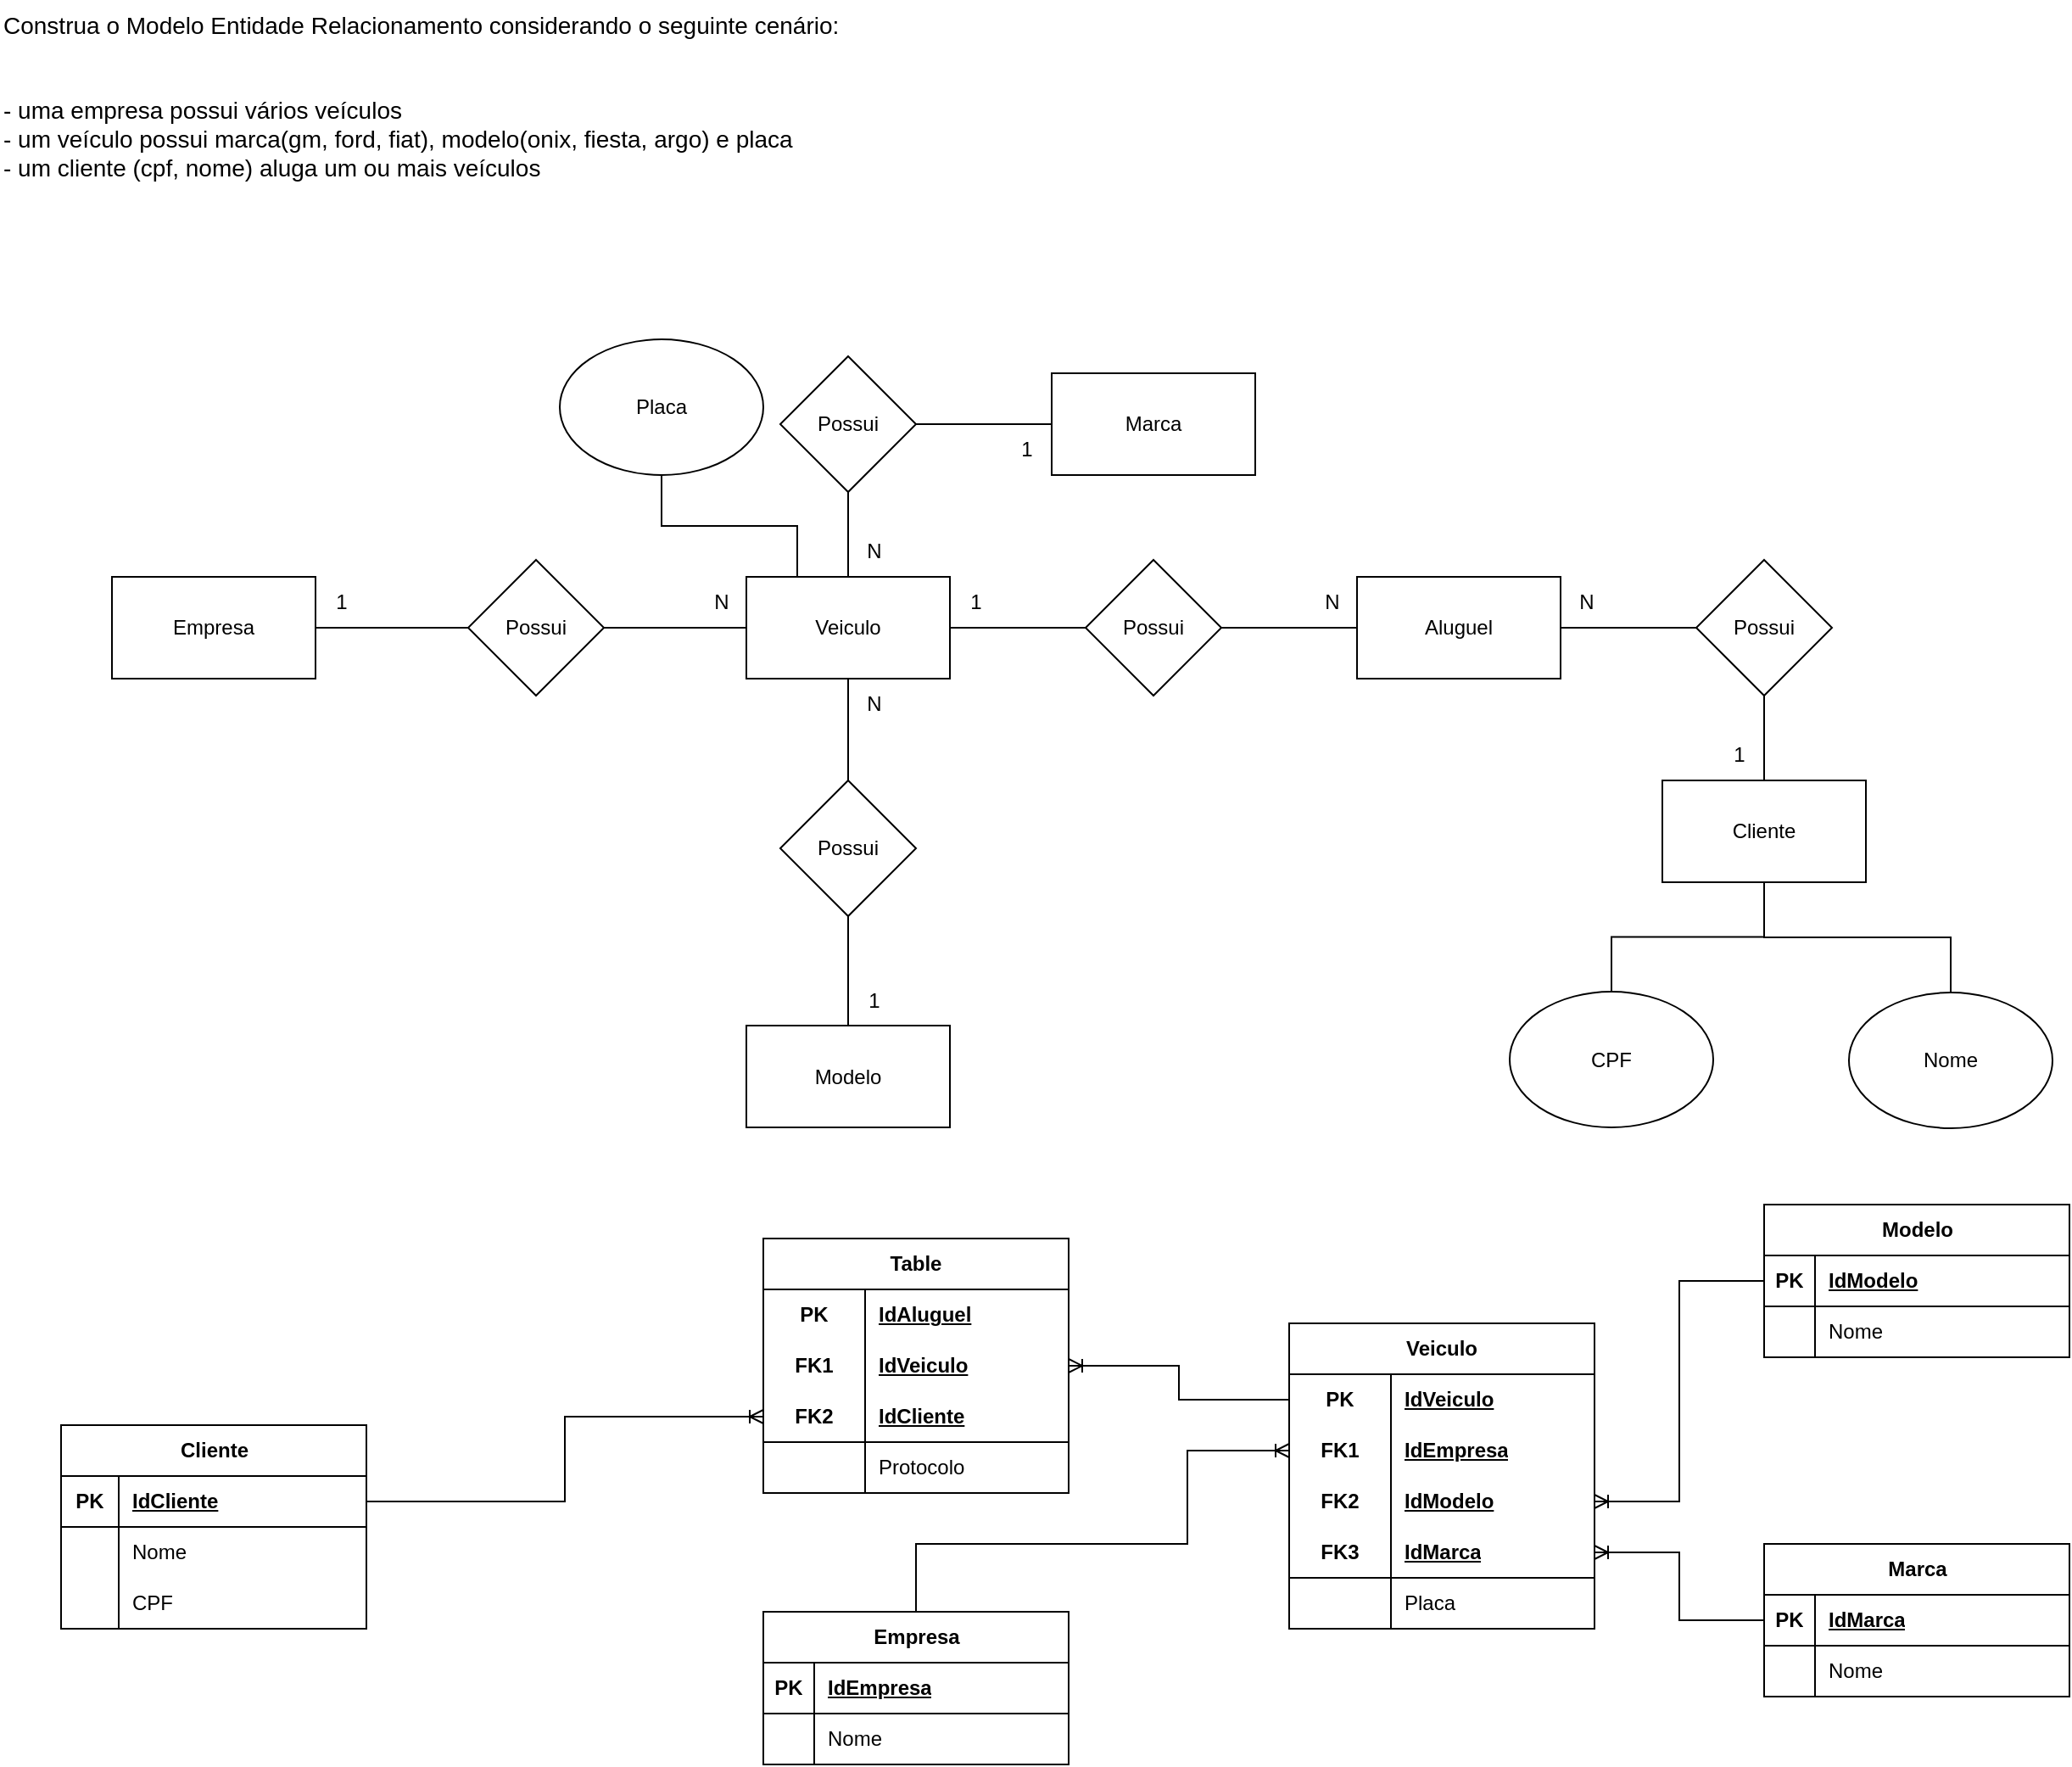 <mxfile version="21.6.6" type="github">
  <diagram name="Página-1" id="wVzdyIbSiQ31X1tVy1P3">
    <mxGraphModel dx="1187" dy="684" grid="1" gridSize="10" guides="1" tooltips="1" connect="1" arrows="1" fold="1" page="1" pageScale="1" pageWidth="827" pageHeight="1169" math="0" shadow="0">
      <root>
        <mxCell id="0" />
        <mxCell id="1" parent="0" />
        <mxCell id="xqMYWfbBN8fXqlEZE_Ib-1" value="Construa o Modelo Entidade Relacionamento considerando o seguinte cenário:&#xa;&#xa;&#xa;- uma empresa possui vários veículos&#xa;- um veículo possui marca(gm, ford, fiat), modelo(onix, fiesta, argo) e placa&#xa;- um cliente (cpf, nome) aluga um ou mais veículos" style="text;whiteSpace=wrap;fontSize=14;" parent="1" vertex="1">
          <mxGeometry width="710" height="120" as="geometry" />
        </mxCell>
        <mxCell id="xqMYWfbBN8fXqlEZE_Ib-30" style="edgeStyle=orthogonalEdgeStyle;rounded=0;orthogonalLoop=1;jettySize=auto;html=1;entryX=0;entryY=0.5;entryDx=0;entryDy=0;endArrow=none;endFill=0;" parent="1" source="xqMYWfbBN8fXqlEZE_Ib-2" target="xqMYWfbBN8fXqlEZE_Ib-14" edge="1">
          <mxGeometry relative="1" as="geometry" />
        </mxCell>
        <mxCell id="xqMYWfbBN8fXqlEZE_Ib-2" value="Aluguel" style="rounded=0;whiteSpace=wrap;html=1;" parent="1" vertex="1">
          <mxGeometry x="800" y="340" width="120" height="60" as="geometry" />
        </mxCell>
        <mxCell id="xqMYWfbBN8fXqlEZE_Ib-28" style="edgeStyle=orthogonalEdgeStyle;rounded=0;orthogonalLoop=1;jettySize=auto;html=1;entryX=0.5;entryY=1;entryDx=0;entryDy=0;endArrow=none;endFill=0;" parent="1" source="xqMYWfbBN8fXqlEZE_Ib-3" target="xqMYWfbBN8fXqlEZE_Ib-16" edge="1">
          <mxGeometry relative="1" as="geometry" />
        </mxCell>
        <mxCell id="xqMYWfbBN8fXqlEZE_Ib-3" value="Modelo" style="rounded=0;whiteSpace=wrap;html=1;" parent="1" vertex="1">
          <mxGeometry x="440" y="604.5" width="120" height="60" as="geometry" />
        </mxCell>
        <mxCell id="xqMYWfbBN8fXqlEZE_Ib-31" style="edgeStyle=orthogonalEdgeStyle;rounded=0;orthogonalLoop=1;jettySize=auto;html=1;entryX=0.5;entryY=1;entryDx=0;entryDy=0;endArrow=none;endFill=0;" parent="1" source="xqMYWfbBN8fXqlEZE_Ib-4" target="xqMYWfbBN8fXqlEZE_Ib-14" edge="1">
          <mxGeometry relative="1" as="geometry" />
        </mxCell>
        <mxCell id="xqMYWfbBN8fXqlEZE_Ib-4" value="Cliente" style="rounded=0;whiteSpace=wrap;html=1;" parent="1" vertex="1">
          <mxGeometry x="980" y="460" width="120" height="60" as="geometry" />
        </mxCell>
        <mxCell id="xqMYWfbBN8fXqlEZE_Ib-22" style="edgeStyle=orthogonalEdgeStyle;rounded=0;orthogonalLoop=1;jettySize=auto;html=1;entryX=0.5;entryY=1;entryDx=0;entryDy=0;endArrow=none;endFill=0;" parent="1" source="xqMYWfbBN8fXqlEZE_Ib-5" target="xqMYWfbBN8fXqlEZE_Ib-17" edge="1">
          <mxGeometry relative="1" as="geometry">
            <Array as="points">
              <mxPoint x="470" y="310" />
              <mxPoint x="390" y="310" />
            </Array>
          </mxGeometry>
        </mxCell>
        <mxCell id="xqMYWfbBN8fXqlEZE_Ib-23" style="edgeStyle=orthogonalEdgeStyle;rounded=0;orthogonalLoop=1;jettySize=auto;html=1;entryX=0.5;entryY=1;entryDx=0;entryDy=0;endArrow=none;endFill=0;" parent="1" source="xqMYWfbBN8fXqlEZE_Ib-5" target="xqMYWfbBN8fXqlEZE_Ib-13" edge="1">
          <mxGeometry relative="1" as="geometry" />
        </mxCell>
        <mxCell id="xqMYWfbBN8fXqlEZE_Ib-25" style="edgeStyle=orthogonalEdgeStyle;rounded=0;orthogonalLoop=1;jettySize=auto;html=1;entryX=0;entryY=0.5;entryDx=0;entryDy=0;endArrow=none;endFill=0;" parent="1" source="xqMYWfbBN8fXqlEZE_Ib-5" target="xqMYWfbBN8fXqlEZE_Ib-12" edge="1">
          <mxGeometry relative="1" as="geometry" />
        </mxCell>
        <mxCell id="xqMYWfbBN8fXqlEZE_Ib-5" value="Veiculo" style="rounded=0;whiteSpace=wrap;html=1;" parent="1" vertex="1">
          <mxGeometry x="440" y="340" width="120" height="60" as="geometry" />
        </mxCell>
        <mxCell id="xqMYWfbBN8fXqlEZE_Ib-6" value="Marca" style="rounded=0;whiteSpace=wrap;html=1;" parent="1" vertex="1">
          <mxGeometry x="620" y="220" width="120" height="60" as="geometry" />
        </mxCell>
        <mxCell id="xqMYWfbBN8fXqlEZE_Ib-21" style="edgeStyle=orthogonalEdgeStyle;rounded=0;orthogonalLoop=1;jettySize=auto;html=1;entryX=0;entryY=0.5;entryDx=0;entryDy=0;endArrow=none;endFill=0;" parent="1" source="xqMYWfbBN8fXqlEZE_Ib-7" target="xqMYWfbBN8fXqlEZE_Ib-15" edge="1">
          <mxGeometry relative="1" as="geometry" />
        </mxCell>
        <mxCell id="xqMYWfbBN8fXqlEZE_Ib-7" value="Empresa" style="rounded=0;whiteSpace=wrap;html=1;" parent="1" vertex="1">
          <mxGeometry x="66" y="340" width="120" height="60" as="geometry" />
        </mxCell>
        <mxCell id="xqMYWfbBN8fXqlEZE_Ib-29" style="edgeStyle=orthogonalEdgeStyle;rounded=0;orthogonalLoop=1;jettySize=auto;html=1;entryX=0;entryY=0.5;entryDx=0;entryDy=0;endArrow=none;endFill=0;" parent="1" source="xqMYWfbBN8fXqlEZE_Ib-12" target="xqMYWfbBN8fXqlEZE_Ib-2" edge="1">
          <mxGeometry relative="1" as="geometry" />
        </mxCell>
        <mxCell id="xqMYWfbBN8fXqlEZE_Ib-12" value="Possui" style="rhombus;whiteSpace=wrap;html=1;" parent="1" vertex="1">
          <mxGeometry x="640" y="330" width="80" height="80" as="geometry" />
        </mxCell>
        <mxCell id="xqMYWfbBN8fXqlEZE_Ib-41" style="edgeStyle=orthogonalEdgeStyle;rounded=0;orthogonalLoop=1;jettySize=auto;html=1;entryX=0;entryY=0.5;entryDx=0;entryDy=0;endArrow=none;endFill=0;" parent="1" source="xqMYWfbBN8fXqlEZE_Ib-13" target="xqMYWfbBN8fXqlEZE_Ib-6" edge="1">
          <mxGeometry relative="1" as="geometry" />
        </mxCell>
        <mxCell id="xqMYWfbBN8fXqlEZE_Ib-13" value="Possui" style="rhombus;whiteSpace=wrap;html=1;" parent="1" vertex="1">
          <mxGeometry x="460" y="210" width="80" height="80" as="geometry" />
        </mxCell>
        <mxCell id="xqMYWfbBN8fXqlEZE_Ib-14" value="Possui" style="rhombus;whiteSpace=wrap;html=1;" parent="1" vertex="1">
          <mxGeometry x="1000" y="330" width="80" height="80" as="geometry" />
        </mxCell>
        <mxCell id="xqMYWfbBN8fXqlEZE_Ib-24" style="edgeStyle=orthogonalEdgeStyle;rounded=0;orthogonalLoop=1;jettySize=auto;html=1;entryX=0;entryY=0.5;entryDx=0;entryDy=0;endArrow=none;endFill=0;" parent="1" source="xqMYWfbBN8fXqlEZE_Ib-15" target="xqMYWfbBN8fXqlEZE_Ib-5" edge="1">
          <mxGeometry relative="1" as="geometry" />
        </mxCell>
        <mxCell id="xqMYWfbBN8fXqlEZE_Ib-15" value="Possui" style="rhombus;whiteSpace=wrap;html=1;" parent="1" vertex="1">
          <mxGeometry x="276" y="330" width="80" height="80" as="geometry" />
        </mxCell>
        <mxCell id="xqMYWfbBN8fXqlEZE_Ib-27" style="edgeStyle=orthogonalEdgeStyle;rounded=0;orthogonalLoop=1;jettySize=auto;html=1;entryX=0.5;entryY=1;entryDx=0;entryDy=0;endArrow=none;endFill=0;" parent="1" source="xqMYWfbBN8fXqlEZE_Ib-16" target="xqMYWfbBN8fXqlEZE_Ib-5" edge="1">
          <mxGeometry relative="1" as="geometry" />
        </mxCell>
        <mxCell id="xqMYWfbBN8fXqlEZE_Ib-16" value="Possui" style="rhombus;whiteSpace=wrap;html=1;" parent="1" vertex="1">
          <mxGeometry x="460" y="460" width="80" height="80" as="geometry" />
        </mxCell>
        <mxCell id="xqMYWfbBN8fXqlEZE_Ib-17" value="Placa" style="ellipse;whiteSpace=wrap;html=1;" parent="1" vertex="1">
          <mxGeometry x="330" y="200" width="120" height="80" as="geometry" />
        </mxCell>
        <mxCell id="xqMYWfbBN8fXqlEZE_Ib-32" style="edgeStyle=orthogonalEdgeStyle;rounded=0;orthogonalLoop=1;jettySize=auto;html=1;entryX=0.5;entryY=1;entryDx=0;entryDy=0;endArrow=none;endFill=0;" parent="1" source="xqMYWfbBN8fXqlEZE_Ib-18" target="xqMYWfbBN8fXqlEZE_Ib-4" edge="1">
          <mxGeometry relative="1" as="geometry" />
        </mxCell>
        <mxCell id="xqMYWfbBN8fXqlEZE_Ib-18" value="CPF" style="ellipse;whiteSpace=wrap;html=1;" parent="1" vertex="1">
          <mxGeometry x="890" y="584.5" width="120" height="80" as="geometry" />
        </mxCell>
        <mxCell id="xqMYWfbBN8fXqlEZE_Ib-33" style="edgeStyle=orthogonalEdgeStyle;rounded=0;orthogonalLoop=1;jettySize=auto;html=1;entryX=0.5;entryY=1;entryDx=0;entryDy=0;endArrow=none;endFill=0;" parent="1" source="xqMYWfbBN8fXqlEZE_Ib-19" target="xqMYWfbBN8fXqlEZE_Ib-4" edge="1">
          <mxGeometry relative="1" as="geometry" />
        </mxCell>
        <mxCell id="xqMYWfbBN8fXqlEZE_Ib-19" value="Nome" style="ellipse;whiteSpace=wrap;html=1;" parent="1" vertex="1">
          <mxGeometry x="1090" y="585" width="120" height="80" as="geometry" />
        </mxCell>
        <mxCell id="xqMYWfbBN8fXqlEZE_Ib-34" value="1" style="text;html=1;align=center;verticalAlign=middle;resizable=0;points=[];autosize=1;strokeColor=none;fillColor=none;" parent="1" vertex="1">
          <mxGeometry x="500" y="574.5" width="30" height="30" as="geometry" />
        </mxCell>
        <mxCell id="xqMYWfbBN8fXqlEZE_Ib-35" value="N" style="text;html=1;align=center;verticalAlign=middle;resizable=0;points=[];autosize=1;strokeColor=none;fillColor=none;" parent="1" vertex="1">
          <mxGeometry x="500" y="400" width="30" height="30" as="geometry" />
        </mxCell>
        <mxCell id="xqMYWfbBN8fXqlEZE_Ib-36" value="1" style="text;html=1;align=center;verticalAlign=middle;resizable=0;points=[];autosize=1;strokeColor=none;fillColor=none;" parent="1" vertex="1">
          <mxGeometry x="186" y="340" width="30" height="30" as="geometry" />
        </mxCell>
        <mxCell id="xqMYWfbBN8fXqlEZE_Ib-37" value="N" style="text;html=1;align=center;verticalAlign=middle;resizable=0;points=[];autosize=1;strokeColor=none;fillColor=none;" parent="1" vertex="1">
          <mxGeometry x="410" y="340" width="30" height="30" as="geometry" />
        </mxCell>
        <mxCell id="xqMYWfbBN8fXqlEZE_Ib-39" value="1" style="text;html=1;align=center;verticalAlign=middle;resizable=0;points=[];autosize=1;strokeColor=none;fillColor=none;" parent="1" vertex="1">
          <mxGeometry x="560" y="340" width="30" height="30" as="geometry" />
        </mxCell>
        <mxCell id="xqMYWfbBN8fXqlEZE_Ib-40" value="N" style="text;html=1;align=center;verticalAlign=middle;resizable=0;points=[];autosize=1;strokeColor=none;fillColor=none;" parent="1" vertex="1">
          <mxGeometry x="500" y="310" width="30" height="30" as="geometry" />
        </mxCell>
        <mxCell id="xqMYWfbBN8fXqlEZE_Ib-42" value="1" style="text;html=1;align=center;verticalAlign=middle;resizable=0;points=[];autosize=1;strokeColor=none;fillColor=none;" parent="1" vertex="1">
          <mxGeometry x="590" y="250" width="30" height="30" as="geometry" />
        </mxCell>
        <mxCell id="xqMYWfbBN8fXqlEZE_Ib-43" value="N" style="text;html=1;align=center;verticalAlign=middle;resizable=0;points=[];autosize=1;strokeColor=none;fillColor=none;" parent="1" vertex="1">
          <mxGeometry x="770" y="340" width="30" height="30" as="geometry" />
        </mxCell>
        <mxCell id="xqMYWfbBN8fXqlEZE_Ib-44" value="N" style="text;html=1;align=center;verticalAlign=middle;resizable=0;points=[];autosize=1;strokeColor=none;fillColor=none;" parent="1" vertex="1">
          <mxGeometry x="920" y="340" width="30" height="30" as="geometry" />
        </mxCell>
        <mxCell id="xqMYWfbBN8fXqlEZE_Ib-45" value="1" style="text;html=1;align=center;verticalAlign=middle;resizable=0;points=[];autosize=1;strokeColor=none;fillColor=none;" parent="1" vertex="1">
          <mxGeometry x="1010" y="430" width="30" height="30" as="geometry" />
        </mxCell>
        <mxCell id="3q7GxCGgENg9ZyFR4PIP-1" value="Cliente" style="shape=table;startSize=30;container=1;collapsible=1;childLayout=tableLayout;fixedRows=1;rowLines=0;fontStyle=1;align=center;resizeLast=1;html=1;" vertex="1" parent="1">
          <mxGeometry x="36" y="840" width="180" height="120" as="geometry" />
        </mxCell>
        <mxCell id="3q7GxCGgENg9ZyFR4PIP-2" value="" style="shape=tableRow;horizontal=0;startSize=0;swimlaneHead=0;swimlaneBody=0;fillColor=none;collapsible=0;dropTarget=0;points=[[0,0.5],[1,0.5]];portConstraint=eastwest;top=0;left=0;right=0;bottom=1;" vertex="1" parent="3q7GxCGgENg9ZyFR4PIP-1">
          <mxGeometry y="30" width="180" height="30" as="geometry" />
        </mxCell>
        <mxCell id="3q7GxCGgENg9ZyFR4PIP-3" value="PK" style="shape=partialRectangle;connectable=0;fillColor=none;top=0;left=0;bottom=0;right=0;fontStyle=1;overflow=hidden;whiteSpace=wrap;html=1;" vertex="1" parent="3q7GxCGgENg9ZyFR4PIP-2">
          <mxGeometry width="34" height="30" as="geometry">
            <mxRectangle width="34" height="30" as="alternateBounds" />
          </mxGeometry>
        </mxCell>
        <mxCell id="3q7GxCGgENg9ZyFR4PIP-4" value="IdCliente" style="shape=partialRectangle;connectable=0;fillColor=none;top=0;left=0;bottom=0;right=0;align=left;spacingLeft=6;fontStyle=5;overflow=hidden;whiteSpace=wrap;html=1;" vertex="1" parent="3q7GxCGgENg9ZyFR4PIP-2">
          <mxGeometry x="34" width="146" height="30" as="geometry">
            <mxRectangle width="146" height="30" as="alternateBounds" />
          </mxGeometry>
        </mxCell>
        <mxCell id="3q7GxCGgENg9ZyFR4PIP-5" value="" style="shape=tableRow;horizontal=0;startSize=0;swimlaneHead=0;swimlaneBody=0;fillColor=none;collapsible=0;dropTarget=0;points=[[0,0.5],[1,0.5]];portConstraint=eastwest;top=0;left=0;right=0;bottom=0;" vertex="1" parent="3q7GxCGgENg9ZyFR4PIP-1">
          <mxGeometry y="60" width="180" height="30" as="geometry" />
        </mxCell>
        <mxCell id="3q7GxCGgENg9ZyFR4PIP-6" value="" style="shape=partialRectangle;connectable=0;fillColor=none;top=0;left=0;bottom=0;right=0;editable=1;overflow=hidden;whiteSpace=wrap;html=1;" vertex="1" parent="3q7GxCGgENg9ZyFR4PIP-5">
          <mxGeometry width="34" height="30" as="geometry">
            <mxRectangle width="34" height="30" as="alternateBounds" />
          </mxGeometry>
        </mxCell>
        <mxCell id="3q7GxCGgENg9ZyFR4PIP-7" value="Nome" style="shape=partialRectangle;connectable=0;fillColor=none;top=0;left=0;bottom=0;right=0;align=left;spacingLeft=6;overflow=hidden;whiteSpace=wrap;html=1;" vertex="1" parent="3q7GxCGgENg9ZyFR4PIP-5">
          <mxGeometry x="34" width="146" height="30" as="geometry">
            <mxRectangle width="146" height="30" as="alternateBounds" />
          </mxGeometry>
        </mxCell>
        <mxCell id="3q7GxCGgENg9ZyFR4PIP-8" value="" style="shape=tableRow;horizontal=0;startSize=0;swimlaneHead=0;swimlaneBody=0;fillColor=none;collapsible=0;dropTarget=0;points=[[0,0.5],[1,0.5]];portConstraint=eastwest;top=0;left=0;right=0;bottom=0;" vertex="1" parent="3q7GxCGgENg9ZyFR4PIP-1">
          <mxGeometry y="90" width="180" height="30" as="geometry" />
        </mxCell>
        <mxCell id="3q7GxCGgENg9ZyFR4PIP-9" value="" style="shape=partialRectangle;connectable=0;fillColor=none;top=0;left=0;bottom=0;right=0;editable=1;overflow=hidden;whiteSpace=wrap;html=1;" vertex="1" parent="3q7GxCGgENg9ZyFR4PIP-8">
          <mxGeometry width="34" height="30" as="geometry">
            <mxRectangle width="34" height="30" as="alternateBounds" />
          </mxGeometry>
        </mxCell>
        <mxCell id="3q7GxCGgENg9ZyFR4PIP-10" value="CPF" style="shape=partialRectangle;connectable=0;fillColor=none;top=0;left=0;bottom=0;right=0;align=left;spacingLeft=6;overflow=hidden;whiteSpace=wrap;html=1;" vertex="1" parent="3q7GxCGgENg9ZyFR4PIP-8">
          <mxGeometry x="34" width="146" height="30" as="geometry">
            <mxRectangle width="146" height="30" as="alternateBounds" />
          </mxGeometry>
        </mxCell>
        <mxCell id="3q7GxCGgENg9ZyFR4PIP-14" value="Table" style="shape=table;startSize=30;container=1;collapsible=1;childLayout=tableLayout;fixedRows=1;rowLines=0;fontStyle=1;align=center;resizeLast=1;html=1;whiteSpace=wrap;" vertex="1" parent="1">
          <mxGeometry x="450" y="730" width="180" height="150.0" as="geometry" />
        </mxCell>
        <mxCell id="3q7GxCGgENg9ZyFR4PIP-60" style="shape=tableRow;horizontal=0;startSize=0;swimlaneHead=0;swimlaneBody=0;fillColor=none;collapsible=0;dropTarget=0;points=[[0,0.5],[1,0.5]];portConstraint=eastwest;top=0;left=0;right=0;bottom=0;html=1;" vertex="1" parent="3q7GxCGgENg9ZyFR4PIP-14">
          <mxGeometry y="30" width="180" height="30" as="geometry" />
        </mxCell>
        <mxCell id="3q7GxCGgENg9ZyFR4PIP-61" value="PK" style="shape=partialRectangle;connectable=0;fillColor=none;top=0;left=0;bottom=0;right=0;fontStyle=1;overflow=hidden;html=1;whiteSpace=wrap;" vertex="1" parent="3q7GxCGgENg9ZyFR4PIP-60">
          <mxGeometry width="60" height="30" as="geometry">
            <mxRectangle width="60" height="30" as="alternateBounds" />
          </mxGeometry>
        </mxCell>
        <mxCell id="3q7GxCGgENg9ZyFR4PIP-62" value="IdAluguel" style="shape=partialRectangle;connectable=0;fillColor=none;top=0;left=0;bottom=0;right=0;align=left;spacingLeft=6;fontStyle=5;overflow=hidden;html=1;whiteSpace=wrap;" vertex="1" parent="3q7GxCGgENg9ZyFR4PIP-60">
          <mxGeometry x="60" width="120" height="30" as="geometry">
            <mxRectangle width="120" height="30" as="alternateBounds" />
          </mxGeometry>
        </mxCell>
        <mxCell id="3q7GxCGgENg9ZyFR4PIP-15" value="" style="shape=tableRow;horizontal=0;startSize=0;swimlaneHead=0;swimlaneBody=0;fillColor=none;collapsible=0;dropTarget=0;points=[[0,0.5],[1,0.5]];portConstraint=eastwest;top=0;left=0;right=0;bottom=0;html=1;" vertex="1" parent="3q7GxCGgENg9ZyFR4PIP-14">
          <mxGeometry y="60" width="180" height="30" as="geometry" />
        </mxCell>
        <mxCell id="3q7GxCGgENg9ZyFR4PIP-16" value="FK1" style="shape=partialRectangle;connectable=0;fillColor=none;top=0;left=0;bottom=0;right=0;fontStyle=1;overflow=hidden;html=1;whiteSpace=wrap;" vertex="1" parent="3q7GxCGgENg9ZyFR4PIP-15">
          <mxGeometry width="60" height="30" as="geometry">
            <mxRectangle width="60" height="30" as="alternateBounds" />
          </mxGeometry>
        </mxCell>
        <mxCell id="3q7GxCGgENg9ZyFR4PIP-17" value="IdVeiculo" style="shape=partialRectangle;connectable=0;fillColor=none;top=0;left=0;bottom=0;right=0;align=left;spacingLeft=6;fontStyle=5;overflow=hidden;html=1;whiteSpace=wrap;" vertex="1" parent="3q7GxCGgENg9ZyFR4PIP-15">
          <mxGeometry x="60" width="120" height="30" as="geometry">
            <mxRectangle width="120" height="30" as="alternateBounds" />
          </mxGeometry>
        </mxCell>
        <mxCell id="3q7GxCGgENg9ZyFR4PIP-18" value="" style="shape=tableRow;horizontal=0;startSize=0;swimlaneHead=0;swimlaneBody=0;fillColor=none;collapsible=0;dropTarget=0;points=[[0,0.5],[1,0.5]];portConstraint=eastwest;top=0;left=0;right=0;bottom=1;html=1;" vertex="1" parent="3q7GxCGgENg9ZyFR4PIP-14">
          <mxGeometry y="90" width="180" height="30" as="geometry" />
        </mxCell>
        <mxCell id="3q7GxCGgENg9ZyFR4PIP-19" value="FK2" style="shape=partialRectangle;connectable=0;fillColor=none;top=0;left=0;bottom=0;right=0;fontStyle=1;overflow=hidden;html=1;whiteSpace=wrap;" vertex="1" parent="3q7GxCGgENg9ZyFR4PIP-18">
          <mxGeometry width="60" height="30" as="geometry">
            <mxRectangle width="60" height="30" as="alternateBounds" />
          </mxGeometry>
        </mxCell>
        <mxCell id="3q7GxCGgENg9ZyFR4PIP-20" value="IdCliente" style="shape=partialRectangle;connectable=0;fillColor=none;top=0;left=0;bottom=0;right=0;align=left;spacingLeft=6;fontStyle=5;overflow=hidden;html=1;whiteSpace=wrap;" vertex="1" parent="3q7GxCGgENg9ZyFR4PIP-18">
          <mxGeometry x="60" width="120" height="30" as="geometry">
            <mxRectangle width="120" height="30" as="alternateBounds" />
          </mxGeometry>
        </mxCell>
        <mxCell id="3q7GxCGgENg9ZyFR4PIP-21" value="" style="shape=tableRow;horizontal=0;startSize=0;swimlaneHead=0;swimlaneBody=0;fillColor=none;collapsible=0;dropTarget=0;points=[[0,0.5],[1,0.5]];portConstraint=eastwest;top=0;left=0;right=0;bottom=0;html=1;" vertex="1" parent="3q7GxCGgENg9ZyFR4PIP-14">
          <mxGeometry y="120" width="180" height="30" as="geometry" />
        </mxCell>
        <mxCell id="3q7GxCGgENg9ZyFR4PIP-22" value="" style="shape=partialRectangle;connectable=0;fillColor=none;top=0;left=0;bottom=0;right=0;editable=1;overflow=hidden;html=1;whiteSpace=wrap;" vertex="1" parent="3q7GxCGgENg9ZyFR4PIP-21">
          <mxGeometry width="60" height="30" as="geometry">
            <mxRectangle width="60" height="30" as="alternateBounds" />
          </mxGeometry>
        </mxCell>
        <mxCell id="3q7GxCGgENg9ZyFR4PIP-23" value="Protocolo" style="shape=partialRectangle;connectable=0;fillColor=none;top=0;left=0;bottom=0;right=0;align=left;spacingLeft=6;overflow=hidden;html=1;whiteSpace=wrap;" vertex="1" parent="3q7GxCGgENg9ZyFR4PIP-21">
          <mxGeometry x="60" width="120" height="30" as="geometry">
            <mxRectangle width="120" height="30" as="alternateBounds" />
          </mxGeometry>
        </mxCell>
        <mxCell id="3q7GxCGgENg9ZyFR4PIP-63" style="edgeStyle=elbowEdgeStyle;rounded=0;orthogonalLoop=1;jettySize=auto;html=1;entryX=0;entryY=0.5;entryDx=0;entryDy=0;endArrow=ERoneToMany;endFill=0;" edge="1" parent="1" source="3q7GxCGgENg9ZyFR4PIP-2" target="3q7GxCGgENg9ZyFR4PIP-18">
          <mxGeometry relative="1" as="geometry" />
        </mxCell>
        <mxCell id="3q7GxCGgENg9ZyFR4PIP-97" style="edgeStyle=orthogonalEdgeStyle;rounded=0;orthogonalLoop=1;jettySize=auto;html=1;entryX=0;entryY=0.5;entryDx=0;entryDy=0;endArrow=ERoneToMany;endFill=0;" edge="1" parent="1" source="3q7GxCGgENg9ZyFR4PIP-64" target="3q7GxCGgENg9ZyFR4PIP-91">
          <mxGeometry relative="1" as="geometry">
            <Array as="points">
              <mxPoint x="540" y="910" />
              <mxPoint x="700" y="910" />
              <mxPoint x="700" y="855" />
            </Array>
          </mxGeometry>
        </mxCell>
        <mxCell id="3q7GxCGgENg9ZyFR4PIP-64" value="Empresa" style="shape=table;startSize=30;container=1;collapsible=1;childLayout=tableLayout;fixedRows=1;rowLines=0;fontStyle=1;align=center;resizeLast=1;html=1;" vertex="1" parent="1">
          <mxGeometry x="450" y="950" width="180" height="90.0" as="geometry" />
        </mxCell>
        <mxCell id="3q7GxCGgENg9ZyFR4PIP-65" value="" style="shape=tableRow;horizontal=0;startSize=0;swimlaneHead=0;swimlaneBody=0;fillColor=none;collapsible=0;dropTarget=0;points=[[0,0.5],[1,0.5]];portConstraint=eastwest;top=0;left=0;right=0;bottom=1;" vertex="1" parent="3q7GxCGgENg9ZyFR4PIP-64">
          <mxGeometry y="30" width="180" height="30" as="geometry" />
        </mxCell>
        <mxCell id="3q7GxCGgENg9ZyFR4PIP-66" value="PK" style="shape=partialRectangle;connectable=0;fillColor=none;top=0;left=0;bottom=0;right=0;fontStyle=1;overflow=hidden;whiteSpace=wrap;html=1;" vertex="1" parent="3q7GxCGgENg9ZyFR4PIP-65">
          <mxGeometry width="30" height="30" as="geometry">
            <mxRectangle width="30" height="30" as="alternateBounds" />
          </mxGeometry>
        </mxCell>
        <mxCell id="3q7GxCGgENg9ZyFR4PIP-67" value="IdEmpresa" style="shape=partialRectangle;connectable=0;fillColor=none;top=0;left=0;bottom=0;right=0;align=left;spacingLeft=6;fontStyle=5;overflow=hidden;whiteSpace=wrap;html=1;" vertex="1" parent="3q7GxCGgENg9ZyFR4PIP-65">
          <mxGeometry x="30" width="150" height="30" as="geometry">
            <mxRectangle width="150" height="30" as="alternateBounds" />
          </mxGeometry>
        </mxCell>
        <mxCell id="3q7GxCGgENg9ZyFR4PIP-68" value="" style="shape=tableRow;horizontal=0;startSize=0;swimlaneHead=0;swimlaneBody=0;fillColor=none;collapsible=0;dropTarget=0;points=[[0,0.5],[1,0.5]];portConstraint=eastwest;top=0;left=0;right=0;bottom=0;" vertex="1" parent="3q7GxCGgENg9ZyFR4PIP-64">
          <mxGeometry y="60" width="180" height="30" as="geometry" />
        </mxCell>
        <mxCell id="3q7GxCGgENg9ZyFR4PIP-69" value="" style="shape=partialRectangle;connectable=0;fillColor=none;top=0;left=0;bottom=0;right=0;editable=1;overflow=hidden;whiteSpace=wrap;html=1;" vertex="1" parent="3q7GxCGgENg9ZyFR4PIP-68">
          <mxGeometry width="30" height="30" as="geometry">
            <mxRectangle width="30" height="30" as="alternateBounds" />
          </mxGeometry>
        </mxCell>
        <mxCell id="3q7GxCGgENg9ZyFR4PIP-70" value="Nome" style="shape=partialRectangle;connectable=0;fillColor=none;top=0;left=0;bottom=0;right=0;align=left;spacingLeft=6;overflow=hidden;whiteSpace=wrap;html=1;" vertex="1" parent="3q7GxCGgENg9ZyFR4PIP-68">
          <mxGeometry x="30" width="150" height="30" as="geometry">
            <mxRectangle width="150" height="30" as="alternateBounds" />
          </mxGeometry>
        </mxCell>
        <mxCell id="3q7GxCGgENg9ZyFR4PIP-78" value="Veiculo" style="shape=table;startSize=30;container=1;collapsible=1;childLayout=tableLayout;fixedRows=1;rowLines=0;fontStyle=1;align=center;resizeLast=1;html=1;whiteSpace=wrap;" vertex="1" parent="1">
          <mxGeometry x="760" y="780" width="180" height="180" as="geometry" />
        </mxCell>
        <mxCell id="3q7GxCGgENg9ZyFR4PIP-94" style="shape=tableRow;horizontal=0;startSize=0;swimlaneHead=0;swimlaneBody=0;fillColor=none;collapsible=0;dropTarget=0;points=[[0,0.5],[1,0.5]];portConstraint=eastwest;top=0;left=0;right=0;bottom=0;html=1;" vertex="1" parent="3q7GxCGgENg9ZyFR4PIP-78">
          <mxGeometry y="30" width="180" height="30" as="geometry" />
        </mxCell>
        <mxCell id="3q7GxCGgENg9ZyFR4PIP-95" value="PK" style="shape=partialRectangle;connectable=0;fillColor=none;top=0;left=0;bottom=0;right=0;fontStyle=1;overflow=hidden;html=1;whiteSpace=wrap;" vertex="1" parent="3q7GxCGgENg9ZyFR4PIP-94">
          <mxGeometry width="60" height="30" as="geometry">
            <mxRectangle width="60" height="30" as="alternateBounds" />
          </mxGeometry>
        </mxCell>
        <mxCell id="3q7GxCGgENg9ZyFR4PIP-96" value="IdVeiculo" style="shape=partialRectangle;connectable=0;fillColor=none;top=0;left=0;bottom=0;right=0;align=left;spacingLeft=6;fontStyle=5;overflow=hidden;html=1;whiteSpace=wrap;" vertex="1" parent="3q7GxCGgENg9ZyFR4PIP-94">
          <mxGeometry x="60" width="120" height="30" as="geometry">
            <mxRectangle width="120" height="30" as="alternateBounds" />
          </mxGeometry>
        </mxCell>
        <mxCell id="3q7GxCGgENg9ZyFR4PIP-91" style="shape=tableRow;horizontal=0;startSize=0;swimlaneHead=0;swimlaneBody=0;fillColor=none;collapsible=0;dropTarget=0;points=[[0,0.5],[1,0.5]];portConstraint=eastwest;top=0;left=0;right=0;bottom=0;html=1;" vertex="1" parent="3q7GxCGgENg9ZyFR4PIP-78">
          <mxGeometry y="60" width="180" height="30" as="geometry" />
        </mxCell>
        <mxCell id="3q7GxCGgENg9ZyFR4PIP-92" value="FK1" style="shape=partialRectangle;connectable=0;fillColor=none;top=0;left=0;bottom=0;right=0;fontStyle=1;overflow=hidden;html=1;whiteSpace=wrap;" vertex="1" parent="3q7GxCGgENg9ZyFR4PIP-91">
          <mxGeometry width="60" height="30" as="geometry">
            <mxRectangle width="60" height="30" as="alternateBounds" />
          </mxGeometry>
        </mxCell>
        <mxCell id="3q7GxCGgENg9ZyFR4PIP-93" value="IdEmpresa" style="shape=partialRectangle;connectable=0;fillColor=none;top=0;left=0;bottom=0;right=0;align=left;spacingLeft=6;fontStyle=5;overflow=hidden;html=1;whiteSpace=wrap;" vertex="1" parent="3q7GxCGgENg9ZyFR4PIP-91">
          <mxGeometry x="60" width="120" height="30" as="geometry">
            <mxRectangle width="120" height="30" as="alternateBounds" />
          </mxGeometry>
        </mxCell>
        <mxCell id="3q7GxCGgENg9ZyFR4PIP-79" value="" style="shape=tableRow;horizontal=0;startSize=0;swimlaneHead=0;swimlaneBody=0;fillColor=none;collapsible=0;dropTarget=0;points=[[0,0.5],[1,0.5]];portConstraint=eastwest;top=0;left=0;right=0;bottom=0;html=1;" vertex="1" parent="3q7GxCGgENg9ZyFR4PIP-78">
          <mxGeometry y="90" width="180" height="30" as="geometry" />
        </mxCell>
        <mxCell id="3q7GxCGgENg9ZyFR4PIP-80" value="FK2" style="shape=partialRectangle;connectable=0;fillColor=none;top=0;left=0;bottom=0;right=0;fontStyle=1;overflow=hidden;html=1;whiteSpace=wrap;" vertex="1" parent="3q7GxCGgENg9ZyFR4PIP-79">
          <mxGeometry width="60" height="30" as="geometry">
            <mxRectangle width="60" height="30" as="alternateBounds" />
          </mxGeometry>
        </mxCell>
        <mxCell id="3q7GxCGgENg9ZyFR4PIP-81" value="IdModelo" style="shape=partialRectangle;connectable=0;fillColor=none;top=0;left=0;bottom=0;right=0;align=left;spacingLeft=6;fontStyle=5;overflow=hidden;html=1;whiteSpace=wrap;" vertex="1" parent="3q7GxCGgENg9ZyFR4PIP-79">
          <mxGeometry x="60" width="120" height="30" as="geometry">
            <mxRectangle width="120" height="30" as="alternateBounds" />
          </mxGeometry>
        </mxCell>
        <mxCell id="3q7GxCGgENg9ZyFR4PIP-82" value="" style="shape=tableRow;horizontal=0;startSize=0;swimlaneHead=0;swimlaneBody=0;fillColor=none;collapsible=0;dropTarget=0;points=[[0,0.5],[1,0.5]];portConstraint=eastwest;top=0;left=0;right=0;bottom=1;html=1;" vertex="1" parent="3q7GxCGgENg9ZyFR4PIP-78">
          <mxGeometry y="120" width="180" height="30" as="geometry" />
        </mxCell>
        <mxCell id="3q7GxCGgENg9ZyFR4PIP-83" value="FK3" style="shape=partialRectangle;connectable=0;fillColor=none;top=0;left=0;bottom=0;right=0;fontStyle=1;overflow=hidden;html=1;whiteSpace=wrap;" vertex="1" parent="3q7GxCGgENg9ZyFR4PIP-82">
          <mxGeometry width="60" height="30" as="geometry">
            <mxRectangle width="60" height="30" as="alternateBounds" />
          </mxGeometry>
        </mxCell>
        <mxCell id="3q7GxCGgENg9ZyFR4PIP-84" value="IdMarca" style="shape=partialRectangle;connectable=0;fillColor=none;top=0;left=0;bottom=0;right=0;align=left;spacingLeft=6;fontStyle=5;overflow=hidden;html=1;whiteSpace=wrap;" vertex="1" parent="3q7GxCGgENg9ZyFR4PIP-82">
          <mxGeometry x="60" width="120" height="30" as="geometry">
            <mxRectangle width="120" height="30" as="alternateBounds" />
          </mxGeometry>
        </mxCell>
        <mxCell id="3q7GxCGgENg9ZyFR4PIP-85" value="" style="shape=tableRow;horizontal=0;startSize=0;swimlaneHead=0;swimlaneBody=0;fillColor=none;collapsible=0;dropTarget=0;points=[[0,0.5],[1,0.5]];portConstraint=eastwest;top=0;left=0;right=0;bottom=0;html=1;" vertex="1" parent="3q7GxCGgENg9ZyFR4PIP-78">
          <mxGeometry y="150" width="180" height="30" as="geometry" />
        </mxCell>
        <mxCell id="3q7GxCGgENg9ZyFR4PIP-86" value="" style="shape=partialRectangle;connectable=0;fillColor=none;top=0;left=0;bottom=0;right=0;editable=1;overflow=hidden;html=1;whiteSpace=wrap;" vertex="1" parent="3q7GxCGgENg9ZyFR4PIP-85">
          <mxGeometry width="60" height="30" as="geometry">
            <mxRectangle width="60" height="30" as="alternateBounds" />
          </mxGeometry>
        </mxCell>
        <mxCell id="3q7GxCGgENg9ZyFR4PIP-87" value="Placa" style="shape=partialRectangle;connectable=0;fillColor=none;top=0;left=0;bottom=0;right=0;align=left;spacingLeft=6;overflow=hidden;html=1;whiteSpace=wrap;" vertex="1" parent="3q7GxCGgENg9ZyFR4PIP-85">
          <mxGeometry x="60" width="120" height="30" as="geometry">
            <mxRectangle width="120" height="30" as="alternateBounds" />
          </mxGeometry>
        </mxCell>
        <mxCell id="3q7GxCGgENg9ZyFR4PIP-98" style="edgeStyle=orthogonalEdgeStyle;rounded=0;orthogonalLoop=1;jettySize=auto;html=1;entryX=1;entryY=0.5;entryDx=0;entryDy=0;endArrow=ERoneToMany;endFill=0;" edge="1" parent="1" source="3q7GxCGgENg9ZyFR4PIP-94" target="3q7GxCGgENg9ZyFR4PIP-15">
          <mxGeometry relative="1" as="geometry" />
        </mxCell>
        <mxCell id="3q7GxCGgENg9ZyFR4PIP-112" value="Modelo" style="shape=table;startSize=30;container=1;collapsible=1;childLayout=tableLayout;fixedRows=1;rowLines=0;fontStyle=1;align=center;resizeLast=1;html=1;" vertex="1" parent="1">
          <mxGeometry x="1040" y="710" width="180" height="90" as="geometry" />
        </mxCell>
        <mxCell id="3q7GxCGgENg9ZyFR4PIP-113" value="" style="shape=tableRow;horizontal=0;startSize=0;swimlaneHead=0;swimlaneBody=0;fillColor=none;collapsible=0;dropTarget=0;points=[[0,0.5],[1,0.5]];portConstraint=eastwest;top=0;left=0;right=0;bottom=1;" vertex="1" parent="3q7GxCGgENg9ZyFR4PIP-112">
          <mxGeometry y="30" width="180" height="30" as="geometry" />
        </mxCell>
        <mxCell id="3q7GxCGgENg9ZyFR4PIP-114" value="PK" style="shape=partialRectangle;connectable=0;fillColor=none;top=0;left=0;bottom=0;right=0;fontStyle=1;overflow=hidden;whiteSpace=wrap;html=1;" vertex="1" parent="3q7GxCGgENg9ZyFR4PIP-113">
          <mxGeometry width="30" height="30" as="geometry">
            <mxRectangle width="30" height="30" as="alternateBounds" />
          </mxGeometry>
        </mxCell>
        <mxCell id="3q7GxCGgENg9ZyFR4PIP-115" value="IdModelo" style="shape=partialRectangle;connectable=0;fillColor=none;top=0;left=0;bottom=0;right=0;align=left;spacingLeft=6;fontStyle=5;overflow=hidden;whiteSpace=wrap;html=1;" vertex="1" parent="3q7GxCGgENg9ZyFR4PIP-113">
          <mxGeometry x="30" width="150" height="30" as="geometry">
            <mxRectangle width="150" height="30" as="alternateBounds" />
          </mxGeometry>
        </mxCell>
        <mxCell id="3q7GxCGgENg9ZyFR4PIP-116" value="" style="shape=tableRow;horizontal=0;startSize=0;swimlaneHead=0;swimlaneBody=0;fillColor=none;collapsible=0;dropTarget=0;points=[[0,0.5],[1,0.5]];portConstraint=eastwest;top=0;left=0;right=0;bottom=0;" vertex="1" parent="3q7GxCGgENg9ZyFR4PIP-112">
          <mxGeometry y="60" width="180" height="30" as="geometry" />
        </mxCell>
        <mxCell id="3q7GxCGgENg9ZyFR4PIP-117" value="" style="shape=partialRectangle;connectable=0;fillColor=none;top=0;left=0;bottom=0;right=0;editable=1;overflow=hidden;whiteSpace=wrap;html=1;" vertex="1" parent="3q7GxCGgENg9ZyFR4PIP-116">
          <mxGeometry width="30" height="30" as="geometry">
            <mxRectangle width="30" height="30" as="alternateBounds" />
          </mxGeometry>
        </mxCell>
        <mxCell id="3q7GxCGgENg9ZyFR4PIP-118" value="Nome" style="shape=partialRectangle;connectable=0;fillColor=none;top=0;left=0;bottom=0;right=0;align=left;spacingLeft=6;overflow=hidden;whiteSpace=wrap;html=1;" vertex="1" parent="3q7GxCGgENg9ZyFR4PIP-116">
          <mxGeometry x="30" width="150" height="30" as="geometry">
            <mxRectangle width="150" height="30" as="alternateBounds" />
          </mxGeometry>
        </mxCell>
        <mxCell id="3q7GxCGgENg9ZyFR4PIP-138" value="Marca" style="shape=table;startSize=30;container=1;collapsible=1;childLayout=tableLayout;fixedRows=1;rowLines=0;fontStyle=1;align=center;resizeLast=1;html=1;" vertex="1" parent="1">
          <mxGeometry x="1040" y="910" width="180" height="90" as="geometry" />
        </mxCell>
        <mxCell id="3q7GxCGgENg9ZyFR4PIP-139" value="" style="shape=tableRow;horizontal=0;startSize=0;swimlaneHead=0;swimlaneBody=0;fillColor=none;collapsible=0;dropTarget=0;points=[[0,0.5],[1,0.5]];portConstraint=eastwest;top=0;left=0;right=0;bottom=1;" vertex="1" parent="3q7GxCGgENg9ZyFR4PIP-138">
          <mxGeometry y="30" width="180" height="30" as="geometry" />
        </mxCell>
        <mxCell id="3q7GxCGgENg9ZyFR4PIP-140" value="PK" style="shape=partialRectangle;connectable=0;fillColor=none;top=0;left=0;bottom=0;right=0;fontStyle=1;overflow=hidden;whiteSpace=wrap;html=1;" vertex="1" parent="3q7GxCGgENg9ZyFR4PIP-139">
          <mxGeometry width="30" height="30" as="geometry">
            <mxRectangle width="30" height="30" as="alternateBounds" />
          </mxGeometry>
        </mxCell>
        <mxCell id="3q7GxCGgENg9ZyFR4PIP-141" value="IdMarca" style="shape=partialRectangle;connectable=0;fillColor=none;top=0;left=0;bottom=0;right=0;align=left;spacingLeft=6;fontStyle=5;overflow=hidden;whiteSpace=wrap;html=1;" vertex="1" parent="3q7GxCGgENg9ZyFR4PIP-139">
          <mxGeometry x="30" width="150" height="30" as="geometry">
            <mxRectangle width="150" height="30" as="alternateBounds" />
          </mxGeometry>
        </mxCell>
        <mxCell id="3q7GxCGgENg9ZyFR4PIP-142" value="" style="shape=tableRow;horizontal=0;startSize=0;swimlaneHead=0;swimlaneBody=0;fillColor=none;collapsible=0;dropTarget=0;points=[[0,0.5],[1,0.5]];portConstraint=eastwest;top=0;left=0;right=0;bottom=0;" vertex="1" parent="3q7GxCGgENg9ZyFR4PIP-138">
          <mxGeometry y="60" width="180" height="30" as="geometry" />
        </mxCell>
        <mxCell id="3q7GxCGgENg9ZyFR4PIP-143" value="" style="shape=partialRectangle;connectable=0;fillColor=none;top=0;left=0;bottom=0;right=0;editable=1;overflow=hidden;whiteSpace=wrap;html=1;" vertex="1" parent="3q7GxCGgENg9ZyFR4PIP-142">
          <mxGeometry width="30" height="30" as="geometry">
            <mxRectangle width="30" height="30" as="alternateBounds" />
          </mxGeometry>
        </mxCell>
        <mxCell id="3q7GxCGgENg9ZyFR4PIP-144" value="Nome" style="shape=partialRectangle;connectable=0;fillColor=none;top=0;left=0;bottom=0;right=0;align=left;spacingLeft=6;overflow=hidden;whiteSpace=wrap;html=1;" vertex="1" parent="3q7GxCGgENg9ZyFR4PIP-142">
          <mxGeometry x="30" width="150" height="30" as="geometry">
            <mxRectangle width="150" height="30" as="alternateBounds" />
          </mxGeometry>
        </mxCell>
        <mxCell id="3q7GxCGgENg9ZyFR4PIP-151" style="edgeStyle=orthogonalEdgeStyle;rounded=0;orthogonalLoop=1;jettySize=auto;html=1;entryX=1;entryY=0.5;entryDx=0;entryDy=0;endArrow=ERoneToMany;endFill=0;" edge="1" parent="1" source="3q7GxCGgENg9ZyFR4PIP-113" target="3q7GxCGgENg9ZyFR4PIP-79">
          <mxGeometry relative="1" as="geometry" />
        </mxCell>
        <mxCell id="3q7GxCGgENg9ZyFR4PIP-152" style="edgeStyle=orthogonalEdgeStyle;rounded=0;orthogonalLoop=1;jettySize=auto;html=1;entryX=1;entryY=0.5;entryDx=0;entryDy=0;endArrow=ERoneToMany;endFill=0;" edge="1" parent="1" source="3q7GxCGgENg9ZyFR4PIP-139" target="3q7GxCGgENg9ZyFR4PIP-82">
          <mxGeometry relative="1" as="geometry" />
        </mxCell>
      </root>
    </mxGraphModel>
  </diagram>
</mxfile>
